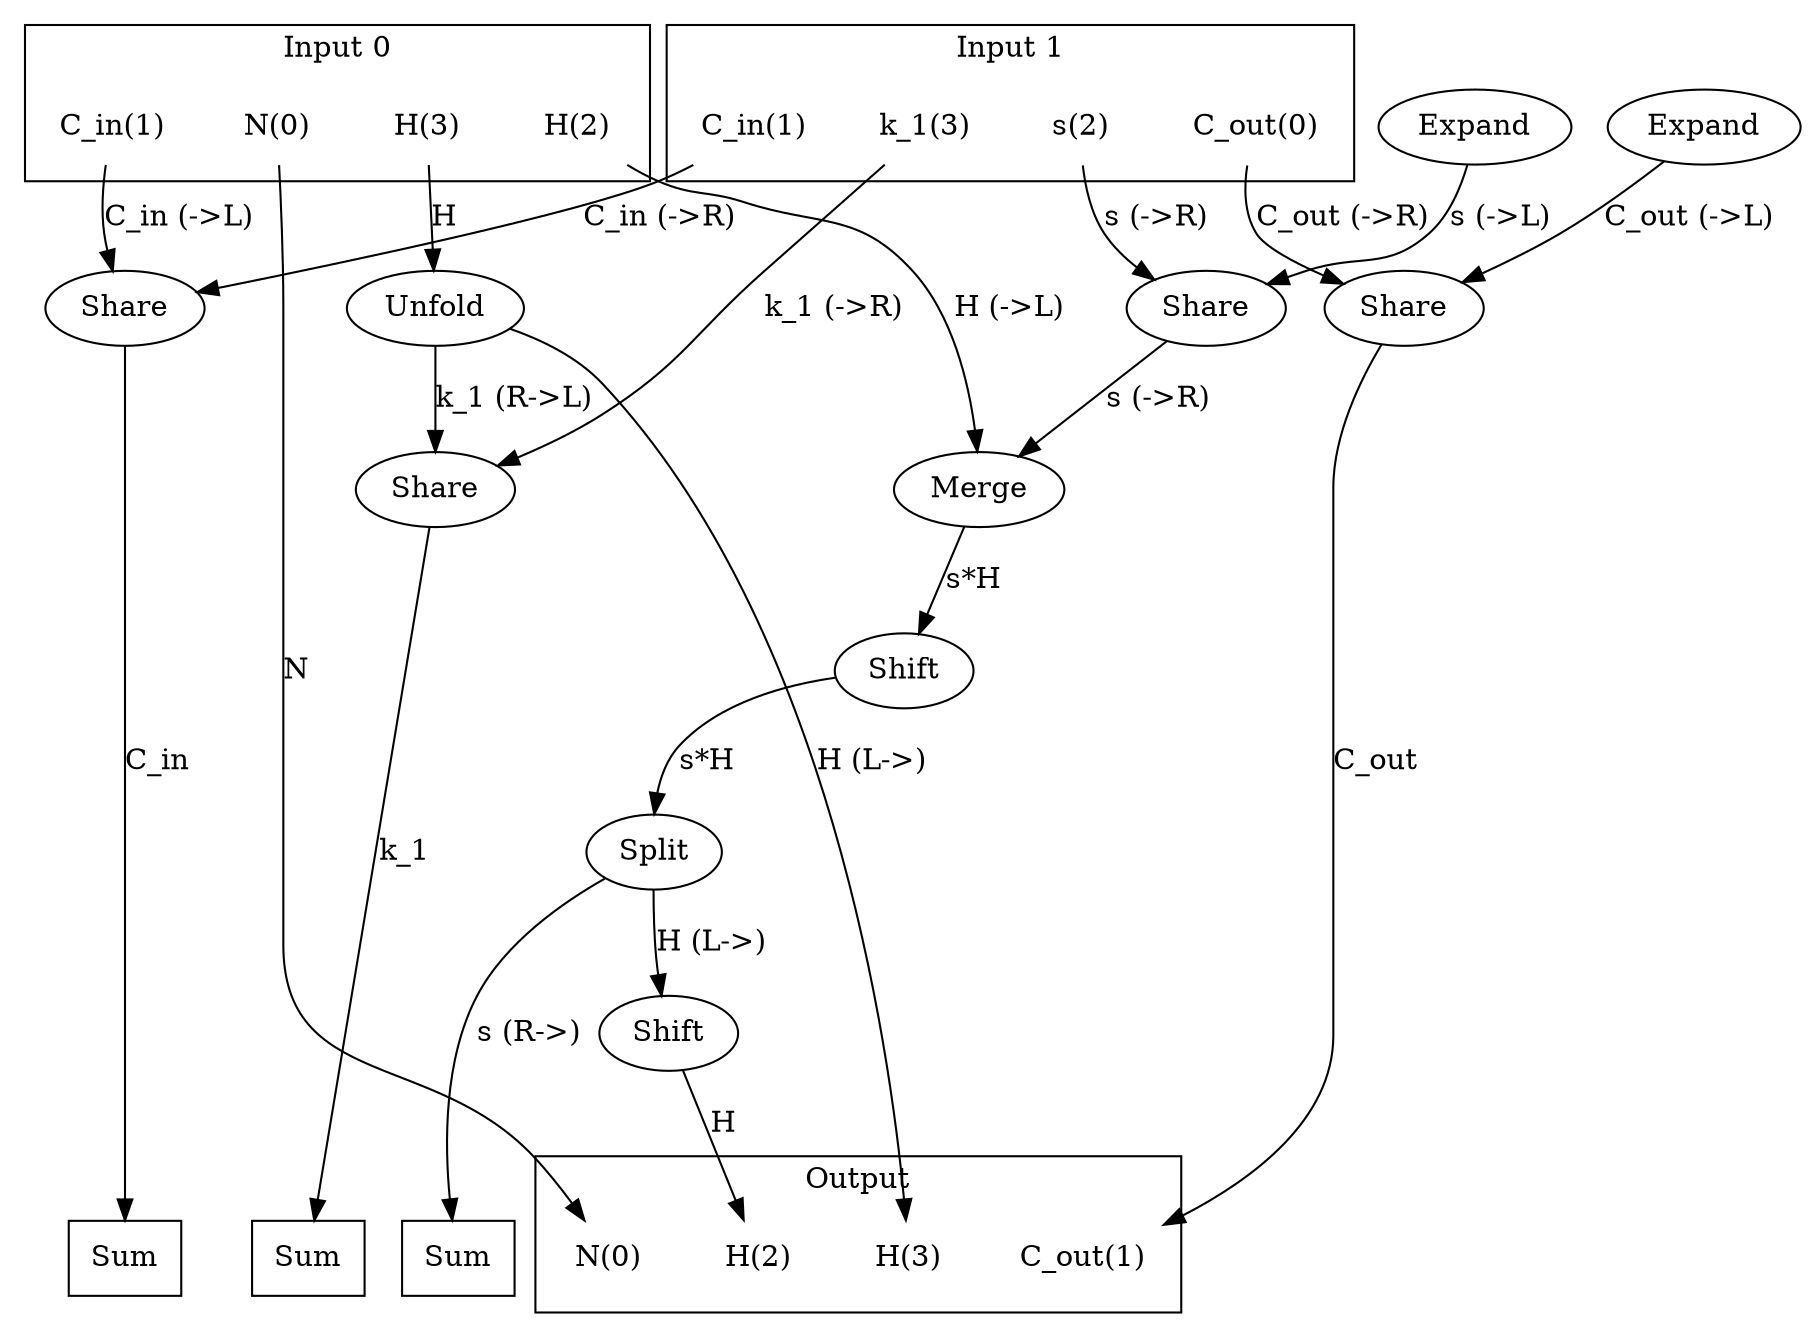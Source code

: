 digraph kernel_generated {
newrank = true;
op_0x5572e409cb00 [label="Share"];
op_0x5572e409cbf0 [label="Share"];
op_0x5572e409cfd8 [label="Expand"];
op_0x5572e409d058 [label="Expand"];
op_0x5572e409eb40 [label="Shift"];
op_0x5572e409eea0 [label="Shift"];
op_0x5572e40b1e40 [label="Unfold"];
op_0x5572e40cbf20 [label="Share"];
op_0x5572e40cbf70 [label="Share"];
op_0x5572e410cf90 [label="Split"];
op_0x5572e414def0 [label="Merge"];
reduce_0x7f44f8004ce8 [label="Sum", shape=box];
reduce_0x7f44f8003a98 [label="Sum", shape=box];
reduce_0x7f44f8007948 [label="Sum", shape=box];
subgraph cluster_out {
label = "Output";
out_0 [label="N(0)", shape=none];
out_1 [label="C_out(1)", shape=none];
out_2 [label="H(2)", shape=none];
out_3 [label="H(3)", shape=none];
}
{ rank = same;
reduce_0x7f44f8004ce8;
reduce_0x7f44f8003a98;
reduce_0x7f44f8007948;
out_0;
out_1;
out_2;
out_3;
}
subgraph cluster_in_0 {
label = "Input 0";
in_0_0 [label="N(0)", shape=none];
in_0_1 [label="C_in(1)", shape=none];
in_0_2 [label="H(2)", shape=none];
in_0_3 [label="H(3)", shape=none];
}
subgraph cluster_in_1 {
label = "Input 1";
in_1_0 [label="C_out(0)", shape=none];
in_1_1 [label="C_in(1)", shape=none];
in_1_2 [label="s(2)", shape=none];
in_1_3 [label="k_1(3)", shape=none];
}
{ rank = same;
in_0_0;
in_0_1;
in_0_2;
in_0_3;
in_1_0;
in_1_1;
in_1_2;
in_1_3;
}
in_0_0 -> out_0 [label="N"];
in_0_1 -> op_0x5572e40cbf20 [label="C_in (->L)"];
in_0_2 -> op_0x5572e414def0 [label="H (->L)"];
in_0_3 -> op_0x5572e40b1e40 [label="H"];
in_1_0 -> op_0x5572e409cb00 [label="C_out (->R)"];
in_1_1 -> op_0x5572e40cbf20 [label="C_in (->R)"];
in_1_2 -> op_0x5572e40cbf70 [label="s (->R)"];
in_1_3 -> op_0x5572e409cbf0 [label="k_1 (->R)"];
op_0x5572e409cb00 -> out_1 [label="C_out"];
op_0x5572e409eb40 -> out_2 [label="H"];
op_0x5572e40b1e40 -> out_3 [label="H (L->)"];
op_0x5572e409cfd8 -> op_0x5572e409cb00 [label="C_out (->L)"];
op_0x5572e40b1e40 -> op_0x5572e409cbf0 [label="k_1 (R->L)"];
op_0x5572e410cf90 -> op_0x5572e409eb40 [label="H (L->)"];
op_0x5572e414def0 -> op_0x5572e409eea0 [label="s*H"];
op_0x5572e409d058 -> op_0x5572e40cbf70 [label="s (->L)"];
op_0x5572e409eea0 -> op_0x5572e410cf90 [label="s*H"];
op_0x5572e40cbf70 -> op_0x5572e414def0 [label="s (->R)"];
op_0x5572e409cbf0 -> reduce_0x7f44f8003a98 [label="k_1"];
op_0x5572e410cf90 -> reduce_0x7f44f8004ce8 [label="s (R->)"];
op_0x5572e40cbf20 -> reduce_0x7f44f8007948 [label="C_in"];
}
